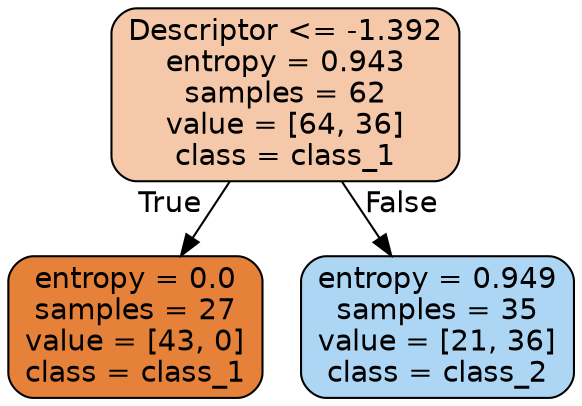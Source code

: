 digraph Tree {
node [shape=box, style="filled, rounded", color="black", fontname="helvetica"] ;
edge [fontname="helvetica"] ;
0 [label="Descriptor <= -1.392\nentropy = 0.943\nsamples = 62\nvalue = [64, 36]\nclass = class_1", fillcolor="#f4c8a8"] ;
1 [label="entropy = 0.0\nsamples = 27\nvalue = [43, 0]\nclass = class_1", fillcolor="#e58139"] ;
0 -> 1 [labeldistance=2.5, labelangle=45, headlabel="True"] ;
2 [label="entropy = 0.949\nsamples = 35\nvalue = [21, 36]\nclass = class_2", fillcolor="#acd6f4"] ;
0 -> 2 [labeldistance=2.5, labelangle=-45, headlabel="False"] ;
}